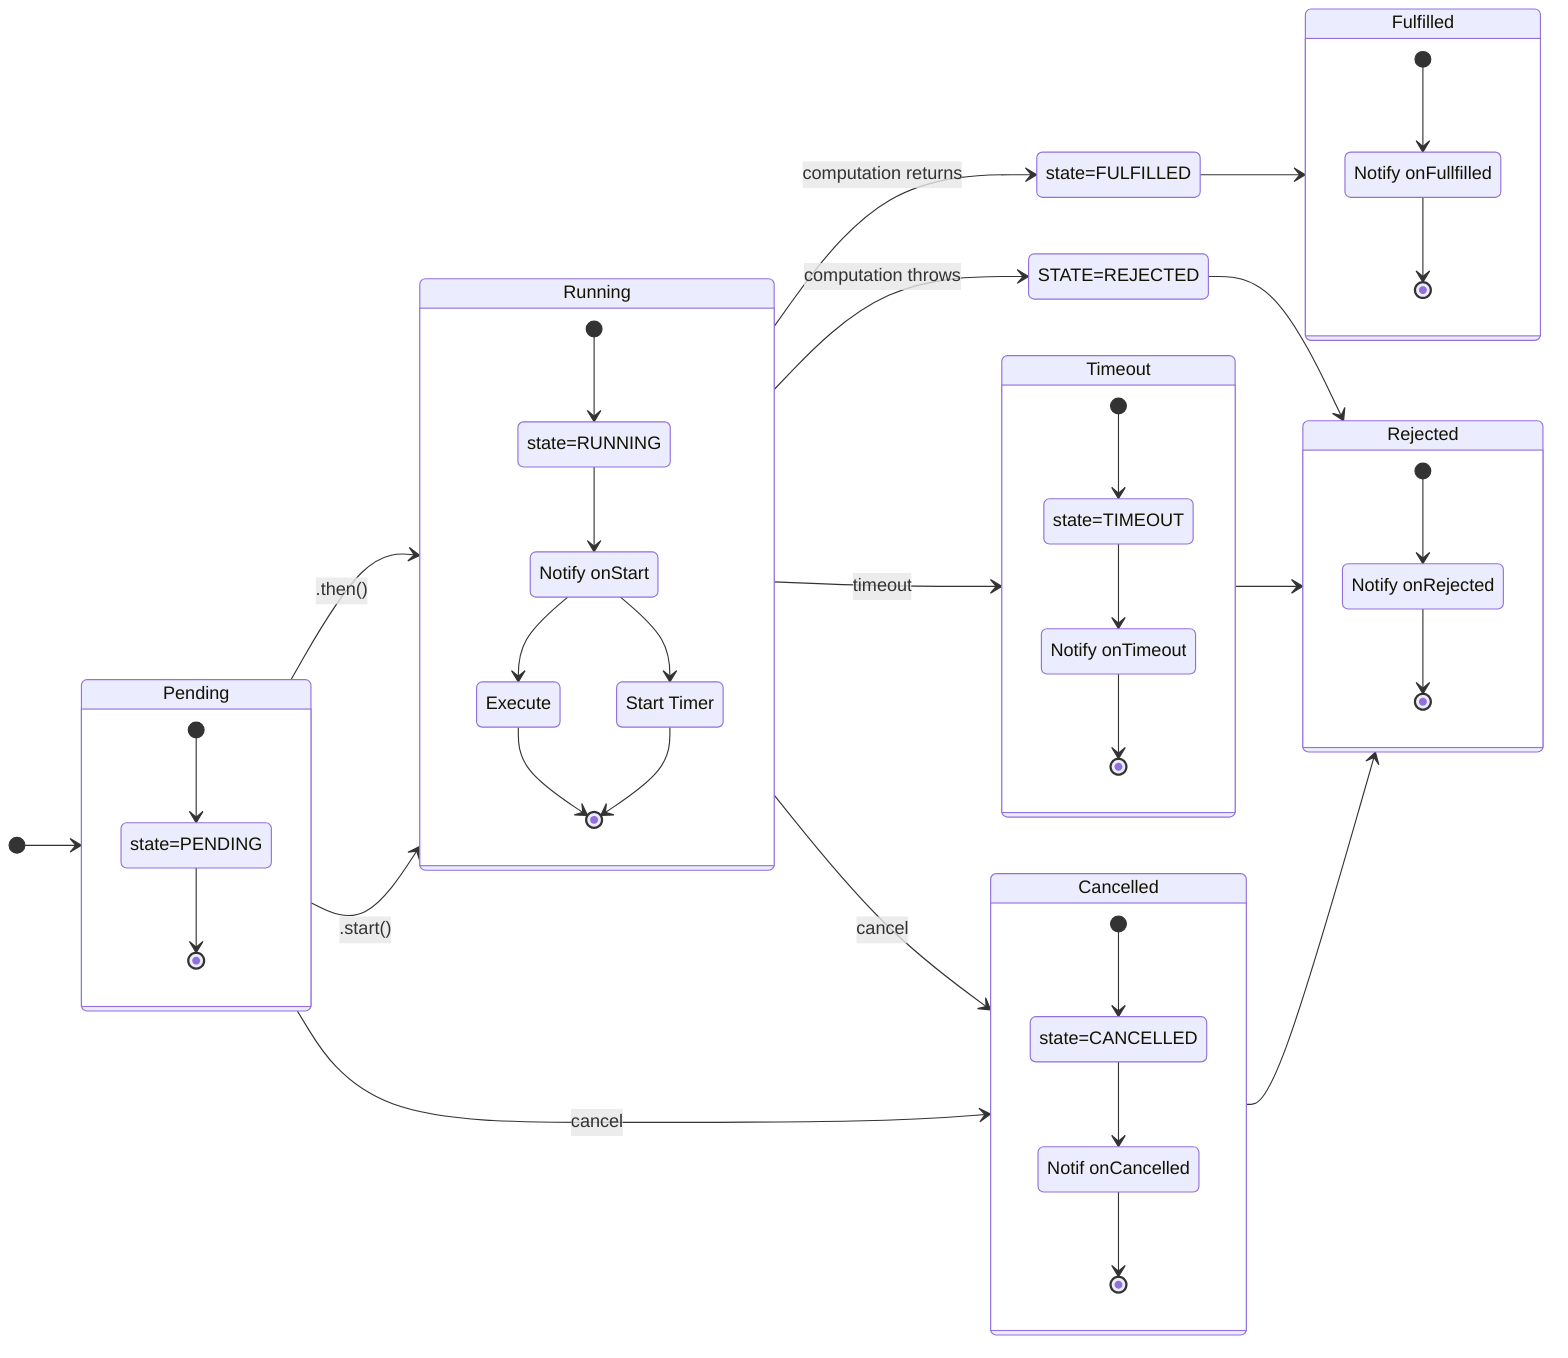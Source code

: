 stateDiagram-v2
    direction LR
    [*] --> Pending
    Pending --> Running : .then()
    Pending --> Running : .start()
    Running --> state=FULFILLED : computation returns
    state=FULFILLED --> Fulfilled
    Running --> STATE=REJECTED : computation throws
    STATE=REJECTED --> Rejected
    Running --> Timeout : timeout
    Timeout --> Rejected
    Pending --> Cancelled : cancel
    Running --> Cancelled : cancel
    Cancelled --> Rejected

    state Pending {
      [*] --> state=PENDING
      state=PENDING --> [*]
    }

    state Running {
      [*] --> state=RUNNING
      state=RUNNING --> NotifyStarted
      NotifyStarted --> Timer
      NotifyStarted --> Execute
      Execute --> [*]
      Timer --> [*]
      Timer : Start Timer
      NotifyStarted : Notify onStart
    }

    state Fulfilled {
      [*] --> NotifyFulfilled
      NotifyFulfilled --> [*]
      NotifyFulfilled : Notify onFullfilled
    }

    state Rejected {
      [*] --> NotifyRejected
      NotifyRejected --> [*]
      NotifyRejected : Notify onRejected
    }

    state Timeout {
      [*] --> state=TIMEOUT
      state=TIMEOUT --> NotifyTimeout
      NotifyTimeout --> [*]
      NotifyTimeout : Notify onTimeout
    }

    state Cancelled {
      [*] --> state=CANCELLED
      state=CANCELLED --> NotifyCancelled
      NotifyCancelled --> [*]
      NotifyCancelled: Notif onCancelled
    }